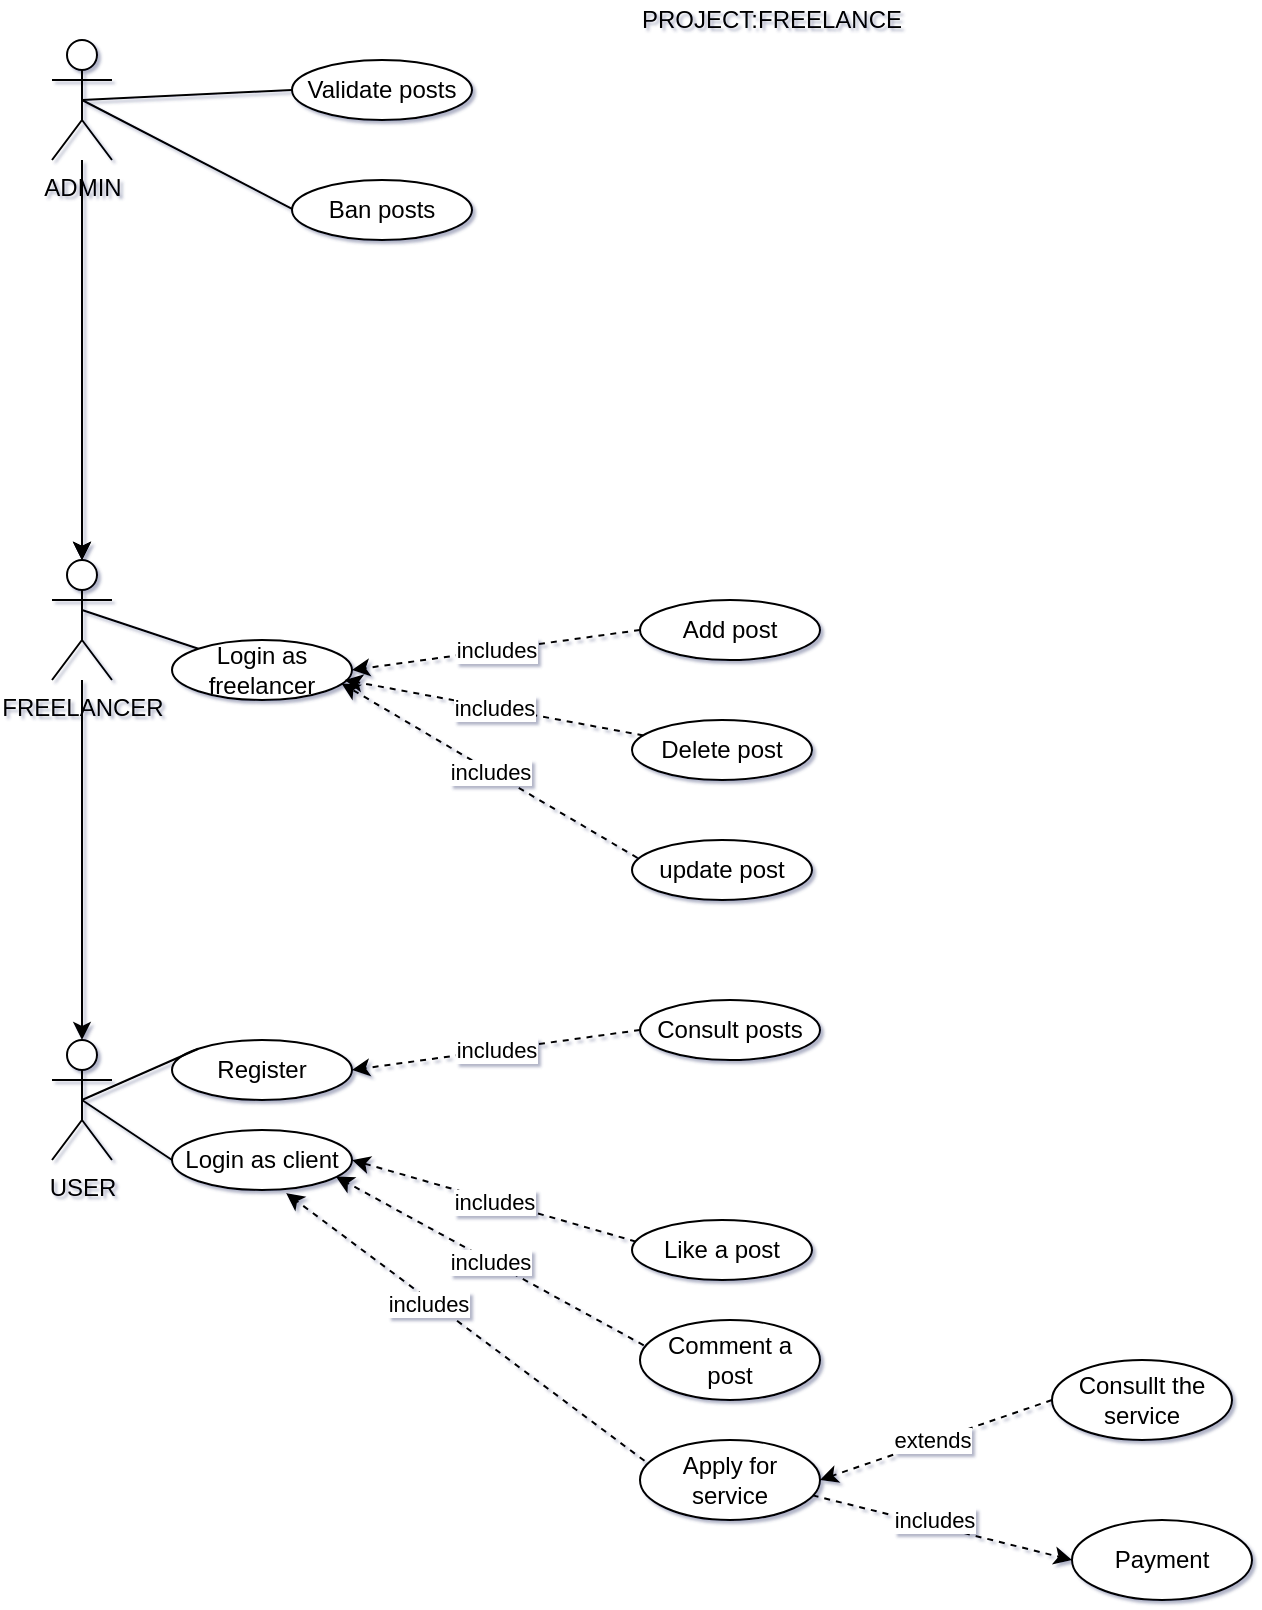 <mxfile>
    <diagram id="zVFxRhn7SAGaUrnAtvOB" name="Page-1">
        <mxGraphModel dx="356" dy="358" grid="1" gridSize="10" guides="1" tooltips="1" connect="1" arrows="1" fold="1" page="1" pageScale="1" pageWidth="827" pageHeight="1169" background="none" math="0" shadow="1">
            <root>
                <mxCell id="0"/>
                <mxCell id="1" parent="0"/>
                <mxCell id="5" value="" style="edgeStyle=none;html=1;" parent="1" source="2" target="3" edge="1">
                    <mxGeometry relative="1" as="geometry"/>
                </mxCell>
                <mxCell id="8" value="" style="edgeStyle=none;html=1;" parent="1" source="2" target="3" edge="1">
                    <mxGeometry relative="1" as="geometry"/>
                </mxCell>
                <mxCell id="9" value="" style="edgeStyle=none;html=1;" parent="1" source="2" target="3" edge="1">
                    <mxGeometry relative="1" as="geometry"/>
                </mxCell>
                <mxCell id="2" value="ADMIN" style="shape=umlActor;verticalLabelPosition=bottom;verticalAlign=top;html=1;outlineConnect=0;" parent="1" vertex="1">
                    <mxGeometry x="30" y="40" width="30" height="60" as="geometry"/>
                </mxCell>
                <mxCell id="19" value="" style="edgeStyle=none;html=1;" edge="1" parent="1" source="3" target="18">
                    <mxGeometry relative="1" as="geometry"/>
                </mxCell>
                <mxCell id="3" value="FREELANCER" style="shape=umlActor;verticalLabelPosition=bottom;verticalAlign=top;html=1;outlineConnect=0;" parent="1" vertex="1">
                    <mxGeometry x="30" y="300" width="30" height="60" as="geometry"/>
                </mxCell>
                <mxCell id="4" value="PROJECT:FREELANCE" style="text;html=1;strokeColor=none;fillColor=none;align=center;verticalAlign=middle;whiteSpace=wrap;rounded=0;" parent="1" vertex="1">
                    <mxGeometry x="370" y="20" width="40" height="20" as="geometry"/>
                </mxCell>
                <mxCell id="11" value="Comment a post" style="ellipse;whiteSpace=wrap;html=1;" parent="1" vertex="1">
                    <mxGeometry x="324" y="680" width="90" height="40" as="geometry"/>
                </mxCell>
                <mxCell id="13" value="Like a post" style="ellipse;whiteSpace=wrap;html=1;" parent="1" vertex="1">
                    <mxGeometry x="320" y="630" width="90" height="30" as="geometry"/>
                </mxCell>
                <mxCell id="14" value="Login as client" style="ellipse;whiteSpace=wrap;html=1;" parent="1" vertex="1">
                    <mxGeometry x="90" y="585" width="90" height="30" as="geometry"/>
                </mxCell>
                <mxCell id="15" value="Register" style="ellipse;whiteSpace=wrap;html=1;" parent="1" vertex="1">
                    <mxGeometry x="90" y="540" width="90" height="30" as="geometry"/>
                </mxCell>
                <mxCell id="16" value="Consult posts" style="ellipse;whiteSpace=wrap;html=1;" parent="1" vertex="1">
                    <mxGeometry x="324" y="520" width="90" height="30" as="geometry"/>
                </mxCell>
                <mxCell id="18" value="USER" style="shape=umlActor;verticalLabelPosition=bottom;verticalAlign=top;html=1;outlineConnect=0;" vertex="1" parent="1">
                    <mxGeometry x="30" y="540" width="30" height="60" as="geometry"/>
                </mxCell>
                <mxCell id="22" value="Login as freelancer" style="ellipse;whiteSpace=wrap;html=1;" vertex="1" parent="1">
                    <mxGeometry x="90" y="340" width="90" height="30" as="geometry"/>
                </mxCell>
                <mxCell id="24" value="Delete post" style="ellipse;whiteSpace=wrap;html=1;" vertex="1" parent="1">
                    <mxGeometry x="320" y="380" width="90" height="30" as="geometry"/>
                </mxCell>
                <mxCell id="25" value="update post" style="ellipse;whiteSpace=wrap;html=1;" vertex="1" parent="1">
                    <mxGeometry x="320" y="440" width="90" height="30" as="geometry"/>
                </mxCell>
                <mxCell id="27" value="Add post" style="ellipse;whiteSpace=wrap;html=1;" vertex="1" parent="1">
                    <mxGeometry x="324" y="320" width="90" height="30" as="geometry"/>
                </mxCell>
                <mxCell id="40" value="includes" style="endArrow=classic;html=1;entryX=1;entryY=0.5;entryDx=0;entryDy=0;dashed=1;exitX=0;exitY=0.5;exitDx=0;exitDy=0;" edge="1" parent="1" source="27" target="22">
                    <mxGeometry relative="1" as="geometry">
                        <mxPoint x="180" y="360" as="sourcePoint"/>
                        <mxPoint x="320" y="330" as="targetPoint"/>
                    </mxGeometry>
                </mxCell>
                <mxCell id="47" value="" style="endArrow=classic;html=1;dashed=1;entryX=0.959;entryY=0.666;entryDx=0;entryDy=0;entryPerimeter=0;" edge="1" parent="1" source="24" target="22">
                    <mxGeometry relative="1" as="geometry">
                        <mxPoint x="170" y="366" as="sourcePoint"/>
                        <mxPoint x="177" y="355" as="targetPoint"/>
                    </mxGeometry>
                </mxCell>
                <mxCell id="48" value="includes" style="edgeLabel;resizable=0;html=1;align=center;verticalAlign=middle;" connectable="0" vertex="1" parent="47">
                    <mxGeometry relative="1" as="geometry"/>
                </mxCell>
                <mxCell id="49" value="" style="endArrow=classic;html=1;exitX=0.031;exitY=0.3;exitDx=0;exitDy=0;dashed=1;exitPerimeter=0;entryX=0.941;entryY=0.721;entryDx=0;entryDy=0;entryPerimeter=0;" edge="1" parent="1" source="25" target="22">
                    <mxGeometry relative="1" as="geometry">
                        <mxPoint x="180" y="376" as="sourcePoint"/>
                        <mxPoint x="180" y="370" as="targetPoint"/>
                    </mxGeometry>
                </mxCell>
                <mxCell id="50" value="includes" style="edgeLabel;resizable=0;html=1;align=center;verticalAlign=middle;" connectable="0" vertex="1" parent="49">
                    <mxGeometry relative="1" as="geometry"/>
                </mxCell>
                <mxCell id="51" value="" style="endArrow=classic;html=1;exitX=0;exitY=0.5;exitDx=0;exitDy=0;entryX=1;entryY=0.5;entryDx=0;entryDy=0;dashed=1;" edge="1" parent="1" source="16" target="15">
                    <mxGeometry relative="1" as="geometry">
                        <mxPoint x="176.82" y="551.217" as="sourcePoint"/>
                        <mxPoint x="320" y="540" as="targetPoint"/>
                    </mxGeometry>
                </mxCell>
                <mxCell id="52" value="includes" style="edgeLabel;resizable=0;html=1;align=center;verticalAlign=middle;" connectable="0" vertex="1" parent="51">
                    <mxGeometry relative="1" as="geometry"/>
                </mxCell>
                <mxCell id="55" value="" style="endArrow=classic;html=1;exitX=0.022;exitY=0.36;exitDx=0;exitDy=0;dashed=1;exitPerimeter=0;" edge="1" parent="1" source="13">
                    <mxGeometry relative="1" as="geometry">
                        <mxPoint x="180.0" y="645.607" as="sourcePoint"/>
                        <mxPoint x="180" y="600" as="targetPoint"/>
                    </mxGeometry>
                </mxCell>
                <mxCell id="56" value="includes" style="edgeLabel;resizable=0;html=1;align=center;verticalAlign=middle;" connectable="0" vertex="1" parent="55">
                    <mxGeometry relative="1" as="geometry"/>
                </mxCell>
                <mxCell id="57" value="" style="endArrow=classic;html=1;exitX=0.021;exitY=0.316;exitDx=0;exitDy=0;dashed=1;exitPerimeter=0;entryX=0.91;entryY=0.775;entryDx=0;entryDy=0;entryPerimeter=0;" edge="1" parent="1" source="11" target="14">
                    <mxGeometry relative="1" as="geometry">
                        <mxPoint x="176.82" y="620.607" as="sourcePoint"/>
                        <mxPoint x="150" y="620" as="targetPoint"/>
                    </mxGeometry>
                </mxCell>
                <mxCell id="58" value="includes" style="edgeLabel;resizable=0;html=1;align=center;verticalAlign=middle;" connectable="0" vertex="1" parent="57">
                    <mxGeometry relative="1" as="geometry"/>
                </mxCell>
                <mxCell id="59" value="Validate posts" style="ellipse;whiteSpace=wrap;html=1;" vertex="1" parent="1">
                    <mxGeometry x="150" y="50" width="90" height="30" as="geometry"/>
                </mxCell>
                <mxCell id="60" value="Ban posts" style="ellipse;whiteSpace=wrap;html=1;" vertex="1" parent="1">
                    <mxGeometry x="150" y="110" width="90" height="30" as="geometry"/>
                </mxCell>
                <mxCell id="67" value="" style="endArrow=none;html=1;entryX=0;entryY=0.5;entryDx=0;entryDy=0;exitX=0.5;exitY=0.5;exitDx=0;exitDy=0;exitPerimeter=0;" edge="1" parent="1" source="2" target="59">
                    <mxGeometry width="50" height="50" relative="1" as="geometry">
                        <mxPoint x="320" y="150" as="sourcePoint"/>
                        <mxPoint x="370" y="100" as="targetPoint"/>
                    </mxGeometry>
                </mxCell>
                <mxCell id="68" value="" style="endArrow=none;html=1;entryX=0;entryY=0;entryDx=0;entryDy=0;exitX=0.5;exitY=0.5;exitDx=0;exitDy=0;exitPerimeter=0;" edge="1" parent="1" source="2">
                    <mxGeometry width="50" height="50" relative="1" as="geometry">
                        <mxPoint x="31.82" y="140" as="sourcePoint"/>
                        <mxPoint x="150.0" y="124.393" as="targetPoint"/>
                    </mxGeometry>
                </mxCell>
                <mxCell id="69" value="" style="endArrow=none;html=1;entryX=0;entryY=0;entryDx=0;entryDy=0;exitX=0.5;exitY=0.5;exitDx=0;exitDy=0;exitPerimeter=0;" edge="1" parent="1" target="22">
                    <mxGeometry width="50" height="50" relative="1" as="geometry">
                        <mxPoint x="45" y="325" as="sourcePoint"/>
                        <mxPoint x="150" y="320" as="targetPoint"/>
                    </mxGeometry>
                </mxCell>
                <mxCell id="72" value="" style="endArrow=none;html=1;entryX=0;entryY=0;entryDx=0;entryDy=0;exitX=0.5;exitY=0.5;exitDx=0;exitDy=0;exitPerimeter=0;" edge="1" parent="1" source="18" target="15">
                    <mxGeometry width="50" height="50" relative="1" as="geometry">
                        <mxPoint x="40" y="520" as="sourcePoint"/>
                        <mxPoint x="98.18" y="539.393" as="targetPoint"/>
                    </mxGeometry>
                </mxCell>
                <mxCell id="73" value="" style="endArrow=none;html=1;entryX=0;entryY=0.5;entryDx=0;entryDy=0;exitX=0.5;exitY=0.5;exitDx=0;exitDy=0;exitPerimeter=0;" edge="1" parent="1" source="18" target="14">
                    <mxGeometry width="50" height="50" relative="1" as="geometry">
                        <mxPoint x="55" y="600" as="sourcePoint"/>
                        <mxPoint x="113.18" y="574.393" as="targetPoint"/>
                    </mxGeometry>
                </mxCell>
                <mxCell id="74" value="Apply for service" style="ellipse;whiteSpace=wrap;html=1;" vertex="1" parent="1">
                    <mxGeometry x="324" y="740" width="90" height="40" as="geometry"/>
                </mxCell>
                <mxCell id="76" value="" style="endArrow=classic;html=1;dashed=1;entryX=0.634;entryY=1.051;entryDx=0;entryDy=0;entryPerimeter=0;exitX=0.025;exitY=0.26;exitDx=0;exitDy=0;exitPerimeter=0;" edge="1" parent="1" source="74" target="14">
                    <mxGeometry width="50" height="50" relative="1" as="geometry">
                        <mxPoint x="320" y="750" as="sourcePoint"/>
                        <mxPoint x="120" y="620" as="targetPoint"/>
                    </mxGeometry>
                </mxCell>
                <mxCell id="77" value="includes" style="edgeLabel;html=1;align=center;verticalAlign=middle;resizable=0;points=[];" vertex="1" connectable="0" parent="76">
                    <mxGeometry x="0.195" y="2" relative="1" as="geometry">
                        <mxPoint as="offset"/>
                    </mxGeometry>
                </mxCell>
                <mxCell id="79" value="" style="endArrow=classic;html=1;dashed=1;exitX=0;exitY=0.5;exitDx=0;exitDy=0;entryX=1;entryY=0.5;entryDx=0;entryDy=0;" edge="1" parent="1" source="80" target="74">
                    <mxGeometry width="50" height="50" relative="1" as="geometry">
                        <mxPoint x="420" y="770" as="sourcePoint"/>
                        <mxPoint x="479.96" y="759.9" as="targetPoint"/>
                    </mxGeometry>
                </mxCell>
                <mxCell id="81" value="extends" style="edgeLabel;html=1;align=center;verticalAlign=middle;resizable=0;points=[];" vertex="1" connectable="0" parent="79">
                    <mxGeometry x="0.237" y="-3" relative="1" as="geometry">
                        <mxPoint x="13" y="-2" as="offset"/>
                    </mxGeometry>
                </mxCell>
                <mxCell id="80" value="Consullt the service" style="ellipse;whiteSpace=wrap;html=1;" vertex="1" parent="1">
                    <mxGeometry x="530" y="700" width="90" height="40" as="geometry"/>
                </mxCell>
                <mxCell id="84" value="Payment" style="ellipse;whiteSpace=wrap;html=1;" vertex="1" parent="1">
                    <mxGeometry x="540" y="780" width="90" height="40" as="geometry"/>
                </mxCell>
                <mxCell id="85" value="" style="endArrow=classic;html=1;dashed=1;exitX=0.959;exitY=0.692;exitDx=0;exitDy=0;exitPerimeter=0;" edge="1" parent="1" source="74">
                    <mxGeometry width="50" height="50" relative="1" as="geometry">
                        <mxPoint x="480" y="670" as="sourcePoint"/>
                        <mxPoint x="540" y="800" as="targetPoint"/>
                    </mxGeometry>
                </mxCell>
                <mxCell id="86" value="includes" style="edgeLabel;html=1;align=center;verticalAlign=middle;resizable=0;points=[];" vertex="1" connectable="0" parent="85">
                    <mxGeometry x="-0.637" y="1" relative="1" as="geometry">
                        <mxPoint x="36" y="7" as="offset"/>
                    </mxGeometry>
                </mxCell>
            </root>
        </mxGraphModel>
    </diagram>
</mxfile>